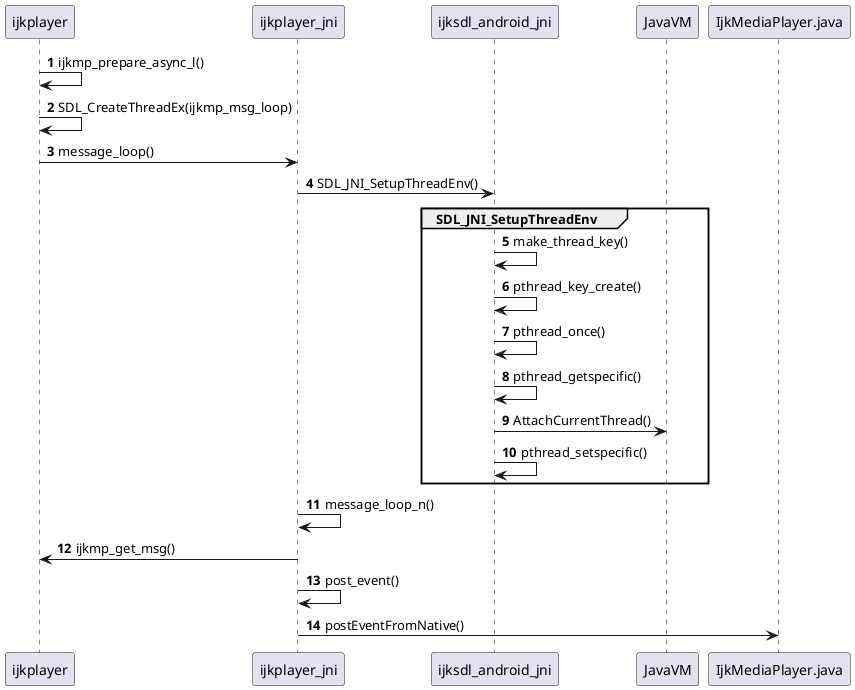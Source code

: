@startuml
autonumber

ijkplayer -> ijkplayer:ijkmp_prepare_async_l()

ijkplayer -> ijkplayer:SDL_CreateThreadEx(ijkmp_msg_loop)

ijkplayer -> ijkplayer_jni:message_loop()

ijkplayer_jni -> ijksdl_android_jni:SDL_JNI_SetupThreadEnv()

group SDL_JNI_SetupThreadEnv
    ijksdl_android_jni -> ijksdl_android_jni:make_thread_key()

    ijksdl_android_jni -> ijksdl_android_jni:pthread_key_create()

    ijksdl_android_jni -> ijksdl_android_jni:pthread_once()

    ijksdl_android_jni -> ijksdl_android_jni:pthread_getspecific()

    ijksdl_android_jni -> JavaVM:AttachCurrentThread()

    ijksdl_android_jni -> ijksdl_android_jni:pthread_setspecific()

end
ijkplayer_jni -> ijkplayer_jni:message_loop_n()

ijkplayer_jni -> ijkplayer:ijkmp_get_msg()

ijkplayer_jni -> ijkplayer_jni:post_event()

ijkplayer_jni -> IjkMediaPlayer.java:postEventFromNative()



@enduml